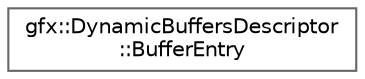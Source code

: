 digraph "Graphical Class Hierarchy"
{
 // LATEX_PDF_SIZE
  bgcolor="transparent";
  edge [fontname=Helvetica,fontsize=10,labelfontname=Helvetica,labelfontsize=10];
  node [fontname=Helvetica,fontsize=10,shape=box,height=0.2,width=0.4];
  rankdir="LR";
  Node0 [id="Node000000",label="gfx::DynamicBuffersDescriptor\l::BufferEntry",height=0.2,width=0.4,color="grey40", fillcolor="white", style="filled",URL="$structgfx_1_1_dynamic_buffers_descriptor_1_1_buffer_entry.html",tooltip="Represents a single buffer entry in a dynamic buffer set."];
}

